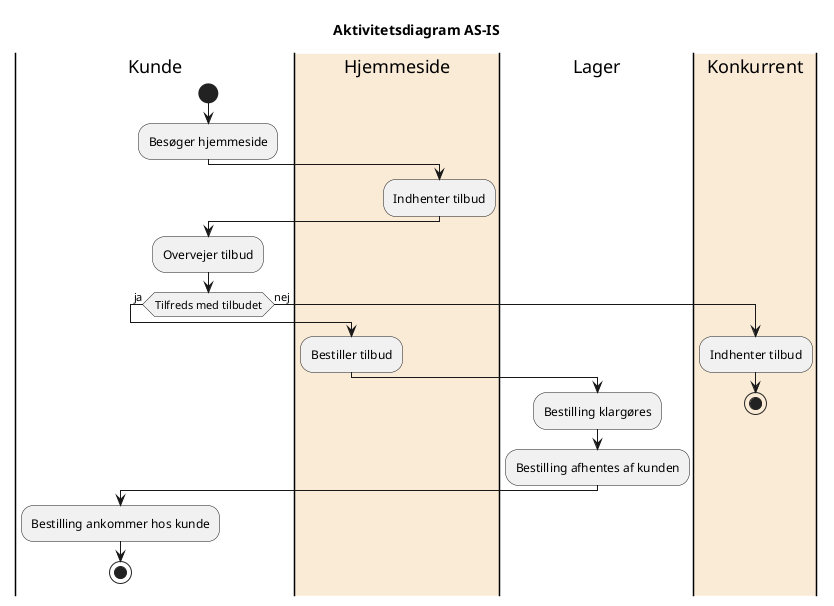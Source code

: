 @startuml
Title Aktivitetsdiagram AS-IS

|Kunde|
start
:Besøger hjemmeside;

|#AntiqueWhite|Hjemmeside|
:Indhenter tilbud;

|Kunde|
:Overvejer tilbud;
    if (Tilfreds med tilbudet) equals (ja) then
    |#AntiqueWhite|Hjemmeside|
    :Bestiller tilbud;

    |Lager|
    :Bestilling klargøres;
    :Bestilling afhentes af kunden;

    |Kunde|
    :Bestilling ankommer hos kunde;
    stop

    else (nej)
    |#AntiqueWhite|Konkurrent|
    :Indhenter tilbud;
    stop


@enduml